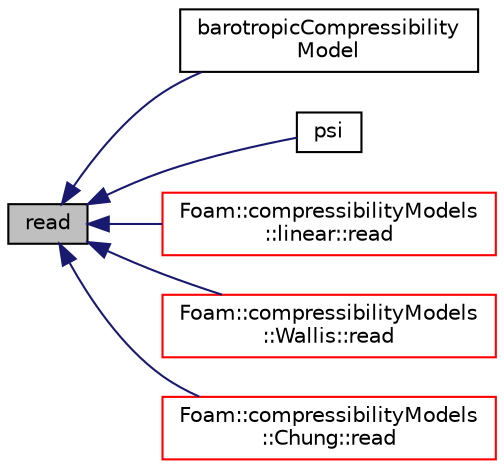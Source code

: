 digraph "read"
{
  bgcolor="transparent";
  edge [fontname="Helvetica",fontsize="10",labelfontname="Helvetica",labelfontsize="10"];
  node [fontname="Helvetica",fontsize="10",shape=record];
  rankdir="LR";
  Node1 [label="read",height=0.2,width=0.4,color="black", fillcolor="grey75", style="filled", fontcolor="black"];
  Node1 -> Node2 [dir="back",color="midnightblue",fontsize="10",style="solid",fontname="Helvetica"];
  Node2 [label="barotropicCompressibility\lModel",height=0.2,width=0.4,color="black",URL="$a00096.html#a601ec85ff7a30e1ef00661f7dbdb5cc2",tooltip="Construct from components. "];
  Node1 -> Node3 [dir="back",color="midnightblue",fontsize="10",style="solid",fontname="Helvetica"];
  Node3 [label="psi",height=0.2,width=0.4,color="black",URL="$a00096.html#a9afae1ce5e7c5f57a8c9309ff003c68a",tooltip="Return the compressibility. "];
  Node1 -> Node4 [dir="back",color="midnightblue",fontsize="10",style="solid",fontname="Helvetica"];
  Node4 [label="Foam::compressibilityModels\l::linear::read",height=0.2,width=0.4,color="red",URL="$a01360.html#a3a64ab9d5be1c13ec93e1d26e24cdaed",tooltip="Read transportProperties dictionary. "];
  Node1 -> Node5 [dir="back",color="midnightblue",fontsize="10",style="solid",fontname="Helvetica"];
  Node5 [label="Foam::compressibilityModels\l::Wallis::read",height=0.2,width=0.4,color="red",URL="$a02955.html#a3a64ab9d5be1c13ec93e1d26e24cdaed",tooltip="Read transportProperties dictionary. "];
  Node1 -> Node6 [dir="back",color="midnightblue",fontsize="10",style="solid",fontname="Helvetica"];
  Node6 [label="Foam::compressibilityModels\l::Chung::read",height=0.2,width=0.4,color="red",URL="$a00269.html#a3a64ab9d5be1c13ec93e1d26e24cdaed",tooltip="Read transportProperties dictionary. "];
}
